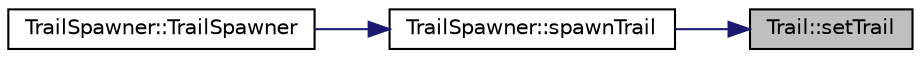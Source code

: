 digraph "Trail::setTrail"
{
 // LATEX_PDF_SIZE
  edge [fontname="Helvetica",fontsize="10",labelfontname="Helvetica",labelfontsize="10"];
  node [fontname="Helvetica",fontsize="10",shape=record];
  rankdir="RL";
  Node8 [label="Trail::setTrail",height=0.2,width=0.4,color="black", fillcolor="grey75", style="filled", fontcolor="black",tooltip=" "];
  Node8 -> Node9 [dir="back",color="midnightblue",fontsize="10",style="solid",fontname="Helvetica"];
  Node9 [label="TrailSpawner::spawnTrail",height=0.2,width=0.4,color="black", fillcolor="white", style="filled",URL="$class_trail_spawner.html#a8a772e846e7d92b0c210d0e00ad6d575",tooltip=" "];
  Node9 -> Node10 [dir="back",color="midnightblue",fontsize="10",style="solid",fontname="Helvetica"];
  Node10 [label="TrailSpawner::TrailSpawner",height=0.2,width=0.4,color="black", fillcolor="white", style="filled",URL="$class_trail_spawner.html#a1ed85a25fd31047783e9d2302b7d3c84",tooltip=" "];
}
